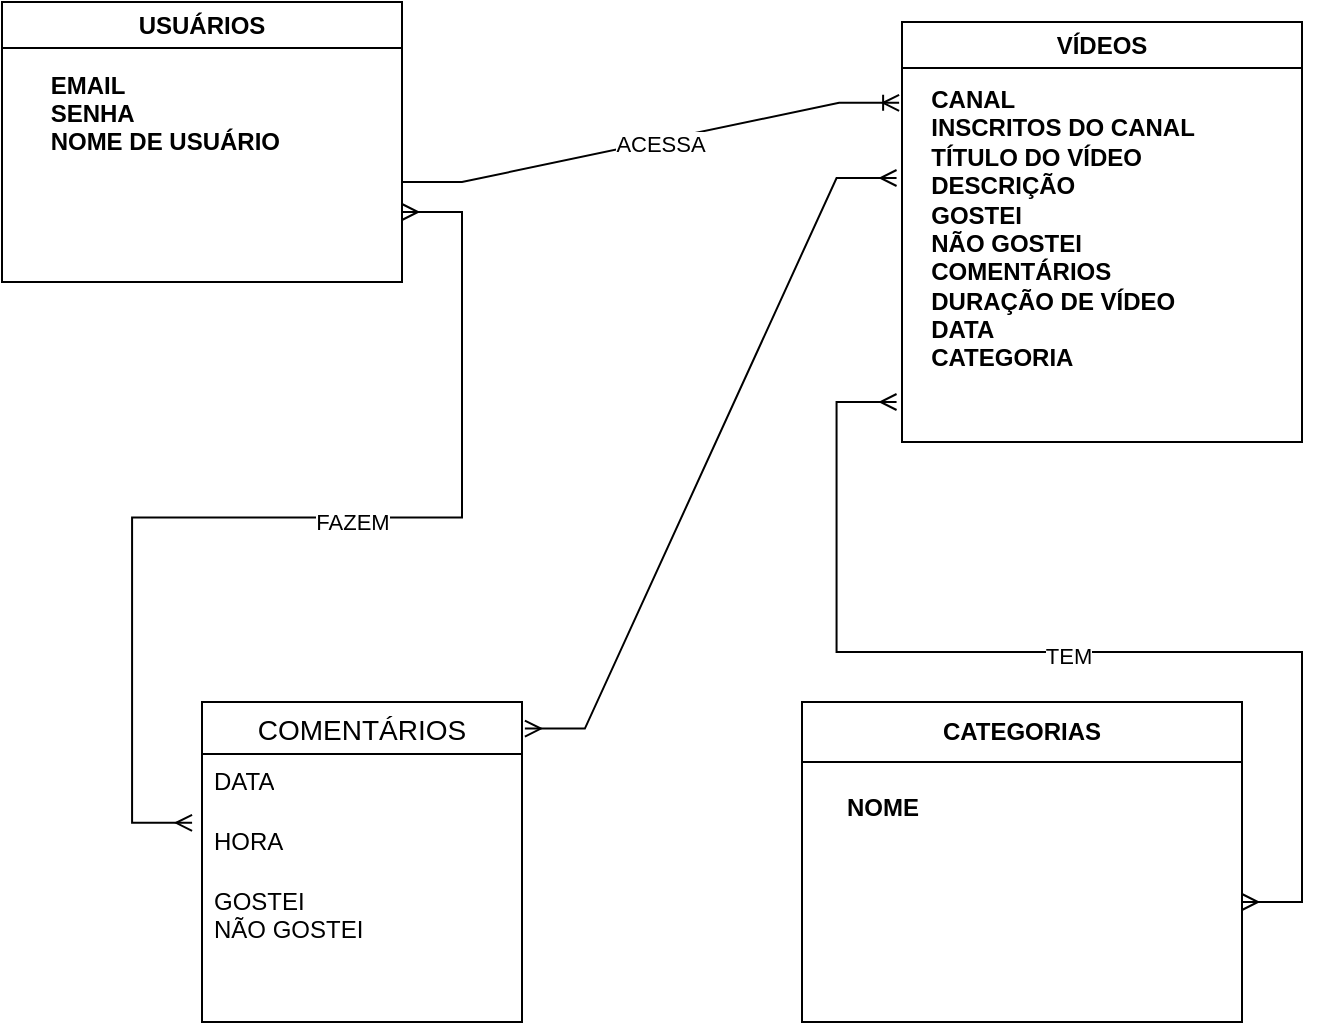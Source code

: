 <mxfile version="21.7.5" type="github">
  <diagram id="R2lEEEUBdFMjLlhIrx00" name="Page-1">
    <mxGraphModel dx="1900" dy="566" grid="1" gridSize="10" guides="1" tooltips="1" connect="1" arrows="1" fold="1" page="1" pageScale="1" pageWidth="850" pageHeight="1100" math="0" shadow="0" extFonts="Permanent Marker^https://fonts.googleapis.com/css?family=Permanent+Marker">
      <root>
        <mxCell id="0" />
        <mxCell id="1" parent="0" />
        <mxCell id="wGgL6fx7y3L0gjrvrmUF-3" value="CATEGORIAS" style="swimlane;whiteSpace=wrap;html=1;direction=east;startSize=30;" parent="1" vertex="1">
          <mxGeometry x="250" y="360" width="220" height="160" as="geometry">
            <mxRectangle x="110" y="310" width="140" height="30" as="alternateBounds" />
          </mxGeometry>
        </mxCell>
        <mxCell id="wGgL6fx7y3L0gjrvrmUF-31" value="&lt;b&gt;NOME&lt;/b&gt;&lt;div style=&quot;text-align: justify;&quot;&gt;&lt;/div&gt;" style="text;html=1;align=center;verticalAlign=middle;resizable=0;points=[];autosize=1;strokeColor=none;fillColor=none;" parent="wGgL6fx7y3L0gjrvrmUF-3" vertex="1">
          <mxGeometry x="10" y="38" width="60" height="30" as="geometry" />
        </mxCell>
        <mxCell id="wGgL6fx7y3L0gjrvrmUF-8" value="USUÁRIOS" style="swimlane;whiteSpace=wrap;html=1;" parent="1" vertex="1">
          <mxGeometry x="-150" y="10" width="200" height="140" as="geometry" />
        </mxCell>
        <mxCell id="wGgL6fx7y3L0gjrvrmUF-9" value="&lt;div style=&quot;text-align: justify;&quot;&gt;&lt;b&gt;EMAIL&lt;/b&gt;&lt;/div&gt;&lt;div style=&quot;text-align: justify;&quot;&gt;&lt;b&gt;SENHA&lt;/b&gt;&lt;/div&gt;&lt;div style=&quot;text-align: justify;&quot;&gt;&lt;b&gt;NOME DE USUÁRIO&lt;/b&gt;&lt;/div&gt;&lt;div style=&quot;text-align: justify;&quot;&gt;&lt;b&gt;&lt;br&gt;&lt;/b&gt;&lt;/div&gt;&lt;div style=&quot;text-align: justify;&quot;&gt;&lt;b&gt;&lt;br&gt;&lt;/b&gt;&lt;/div&gt;" style="text;html=1;align=right;verticalAlign=middle;resizable=0;points=[];autosize=1;strokeColor=none;fillColor=none;" parent="wGgL6fx7y3L0gjrvrmUF-8" vertex="1">
          <mxGeometry y="25" width="140" height="90" as="geometry" />
        </mxCell>
        <mxCell id="wGgL6fx7y3L0gjrvrmUF-10" value="VÍDEOS" style="swimlane;whiteSpace=wrap;html=1;" parent="1" vertex="1">
          <mxGeometry x="300" y="20" width="200" height="210" as="geometry" />
        </mxCell>
        <mxCell id="wGgL6fx7y3L0gjrvrmUF-35" value="COMENTÁRIOS" style="swimlane;fontStyle=0;childLayout=stackLayout;horizontal=1;startSize=26;horizontalStack=0;resizeParent=1;resizeParentMax=0;resizeLast=0;collapsible=1;marginBottom=0;align=center;fontSize=14;" parent="1" vertex="1">
          <mxGeometry x="-50" y="360" width="160" height="160" as="geometry" />
        </mxCell>
        <mxCell id="wGgL6fx7y3L0gjrvrmUF-36" value="DATA" style="text;strokeColor=none;fillColor=none;spacingLeft=4;spacingRight=4;overflow=hidden;rotatable=0;points=[[0,0.5],[1,0.5]];portConstraint=eastwest;fontSize=12;whiteSpace=wrap;html=1;" parent="wGgL6fx7y3L0gjrvrmUF-35" vertex="1">
          <mxGeometry y="26" width="160" height="30" as="geometry" />
        </mxCell>
        <mxCell id="wGgL6fx7y3L0gjrvrmUF-37" value="HORA" style="text;strokeColor=none;fillColor=none;spacingLeft=4;spacingRight=4;overflow=hidden;rotatable=0;points=[[0,0.5],[1,0.5]];portConstraint=eastwest;fontSize=12;whiteSpace=wrap;html=1;" parent="wGgL6fx7y3L0gjrvrmUF-35" vertex="1">
          <mxGeometry y="56" width="160" height="30" as="geometry" />
        </mxCell>
        <mxCell id="wGgL6fx7y3L0gjrvrmUF-38" value="GOSTEI&lt;br&gt;NÃO GOSTEI" style="text;strokeColor=none;fillColor=none;spacingLeft=4;spacingRight=4;overflow=hidden;rotatable=0;points=[[0,0.5],[1,0.5]];portConstraint=eastwest;fontSize=12;whiteSpace=wrap;html=1;" parent="wGgL6fx7y3L0gjrvrmUF-35" vertex="1">
          <mxGeometry y="86" width="160" height="74" as="geometry" />
        </mxCell>
        <mxCell id="wGgL6fx7y3L0gjrvrmUF-11" value="&lt;div style=&quot;text-align: justify;&quot;&gt;&lt;b style=&quot;background-color: initial;&quot;&gt;CANAL&lt;/b&gt;&lt;/div&gt;&lt;div style=&quot;text-align: justify;&quot;&gt;&lt;b style=&quot;background-color: initial;&quot;&gt;INSCRITOS DO CANAL&lt;/b&gt;&lt;/div&gt;&lt;div style=&quot;text-align: justify;&quot;&gt;&lt;b style=&quot;background-color: initial;&quot;&gt;TÍTULO DO VÍDEO&lt;/b&gt;&lt;br&gt;&lt;/div&gt;&lt;div style=&quot;text-align: justify;&quot;&gt;&lt;b&gt;DESCRIÇÃO&lt;/b&gt;&lt;/div&gt;&lt;div style=&quot;text-align: justify;&quot;&gt;&lt;b&gt;GOSTEI&lt;/b&gt;&lt;/div&gt;&lt;div style=&quot;text-align: justify;&quot;&gt;&lt;b&gt;NÃO GOSTEI&lt;/b&gt;&lt;/div&gt;&lt;div style=&quot;text-align: justify;&quot;&gt;&lt;b&gt;COMENTÁRIOS&lt;/b&gt;&lt;/div&gt;&lt;div style=&quot;text-align: justify;&quot;&gt;&lt;b&gt;DURAÇÃO DE VÍDEO&lt;/b&gt;&lt;/div&gt;&lt;div style=&quot;text-align: justify;&quot;&gt;&lt;b&gt;DATA&lt;/b&gt;&lt;/div&gt;&lt;div style=&quot;text-align: justify;&quot;&gt;&lt;b&gt;CATEGORIA&lt;/b&gt;&lt;/div&gt;&lt;div style=&quot;text-align: justify;&quot;&gt;&lt;b&gt;&lt;br&gt;&lt;/b&gt;&lt;/div&gt;&lt;div style=&quot;text-align: justify;&quot;&gt;&lt;b&gt;&lt;br&gt;&lt;/b&gt;&lt;/div&gt;&lt;div style=&quot;text-align: justify;&quot;&gt;&lt;b&gt;&lt;br&gt;&lt;/b&gt;&lt;/div&gt;" style="text;html=1;align=center;verticalAlign=middle;resizable=0;points=[];autosize=1;strokeColor=none;fillColor=none;" parent="1" vertex="1">
          <mxGeometry x="300" y="45" width="160" height="200" as="geometry" />
        </mxCell>
        <mxCell id="wGgL6fx7y3L0gjrvrmUF-44" value="" style="edgeStyle=entityRelationEdgeStyle;fontSize=12;html=1;endArrow=ERoneToMany;rounded=0;entryX=-0.009;entryY=0.077;entryDx=0;entryDy=0;entryPerimeter=0;" parent="1" target="wGgL6fx7y3L0gjrvrmUF-11" edge="1">
          <mxGeometry width="100" height="100" relative="1" as="geometry">
            <mxPoint x="50" y="100" as="sourcePoint" />
            <mxPoint x="150" as="targetPoint" />
          </mxGeometry>
        </mxCell>
        <mxCell id="wGgL6fx7y3L0gjrvrmUF-50" value="ACESSA" style="edgeLabel;html=1;align=center;verticalAlign=middle;resizable=0;points=[];" parent="wGgL6fx7y3L0gjrvrmUF-44" vertex="1" connectable="0">
          <mxGeometry x="0.033" y="-1" relative="1" as="geometry">
            <mxPoint as="offset" />
          </mxGeometry>
        </mxCell>
        <mxCell id="wGgL6fx7y3L0gjrvrmUF-45" value="" style="edgeStyle=entityRelationEdgeStyle;fontSize=12;html=1;endArrow=ERmany;startArrow=ERmany;rounded=0;entryX=-0.031;entryY=0.065;entryDx=0;entryDy=0;entryPerimeter=0;exitX=1;exitY=0.75;exitDx=0;exitDy=0;" parent="1" source="wGgL6fx7y3L0gjrvrmUF-8" edge="1">
          <mxGeometry width="100" height="100" relative="1" as="geometry">
            <mxPoint x="-80" y="200" as="sourcePoint" />
            <mxPoint x="-54.96" y="420.4" as="targetPoint" />
          </mxGeometry>
        </mxCell>
        <mxCell id="wGgL6fx7y3L0gjrvrmUF-51" value="FAZEM" style="edgeLabel;html=1;align=center;verticalAlign=middle;resizable=0;points=[];" parent="wGgL6fx7y3L0gjrvrmUF-45" vertex="1" connectable="0">
          <mxGeometry x="-0.101" y="2" relative="1" as="geometry">
            <mxPoint x="1" as="offset" />
          </mxGeometry>
        </mxCell>
        <mxCell id="wGgL6fx7y3L0gjrvrmUF-54" value="" style="edgeStyle=entityRelationEdgeStyle;fontSize=12;html=1;endArrow=ERmany;startArrow=ERmany;rounded=0;exitX=1.009;exitY=0.083;exitDx=0;exitDy=0;exitPerimeter=0;entryX=-0.017;entryY=0.265;entryDx=0;entryDy=0;entryPerimeter=0;" parent="1" source="wGgL6fx7y3L0gjrvrmUF-35" target="wGgL6fx7y3L0gjrvrmUF-11" edge="1">
          <mxGeometry width="100" height="100" relative="1" as="geometry">
            <mxPoint x="90" y="320" as="sourcePoint" />
            <mxPoint x="190" y="220" as="targetPoint" />
          </mxGeometry>
        </mxCell>
        <mxCell id="wGgL6fx7y3L0gjrvrmUF-56" value="" style="edgeStyle=entityRelationEdgeStyle;fontSize=12;html=1;endArrow=ERmany;startArrow=ERmany;rounded=0;entryX=-0.017;entryY=0.765;entryDx=0;entryDy=0;entryPerimeter=0;" parent="1" edge="1">
          <mxGeometry width="100" height="100" relative="1" as="geometry">
            <mxPoint x="470" y="460" as="sourcePoint" />
            <mxPoint x="297.28" y="210" as="targetPoint" />
          </mxGeometry>
        </mxCell>
        <mxCell id="wGgL6fx7y3L0gjrvrmUF-57" value="TEM" style="edgeLabel;html=1;align=center;verticalAlign=middle;resizable=0;points=[];" parent="wGgL6fx7y3L0gjrvrmUF-56" vertex="1" connectable="0">
          <mxGeometry x="0.002" y="2" relative="1" as="geometry">
            <mxPoint as="offset" />
          </mxGeometry>
        </mxCell>
      </root>
    </mxGraphModel>
  </diagram>
</mxfile>
